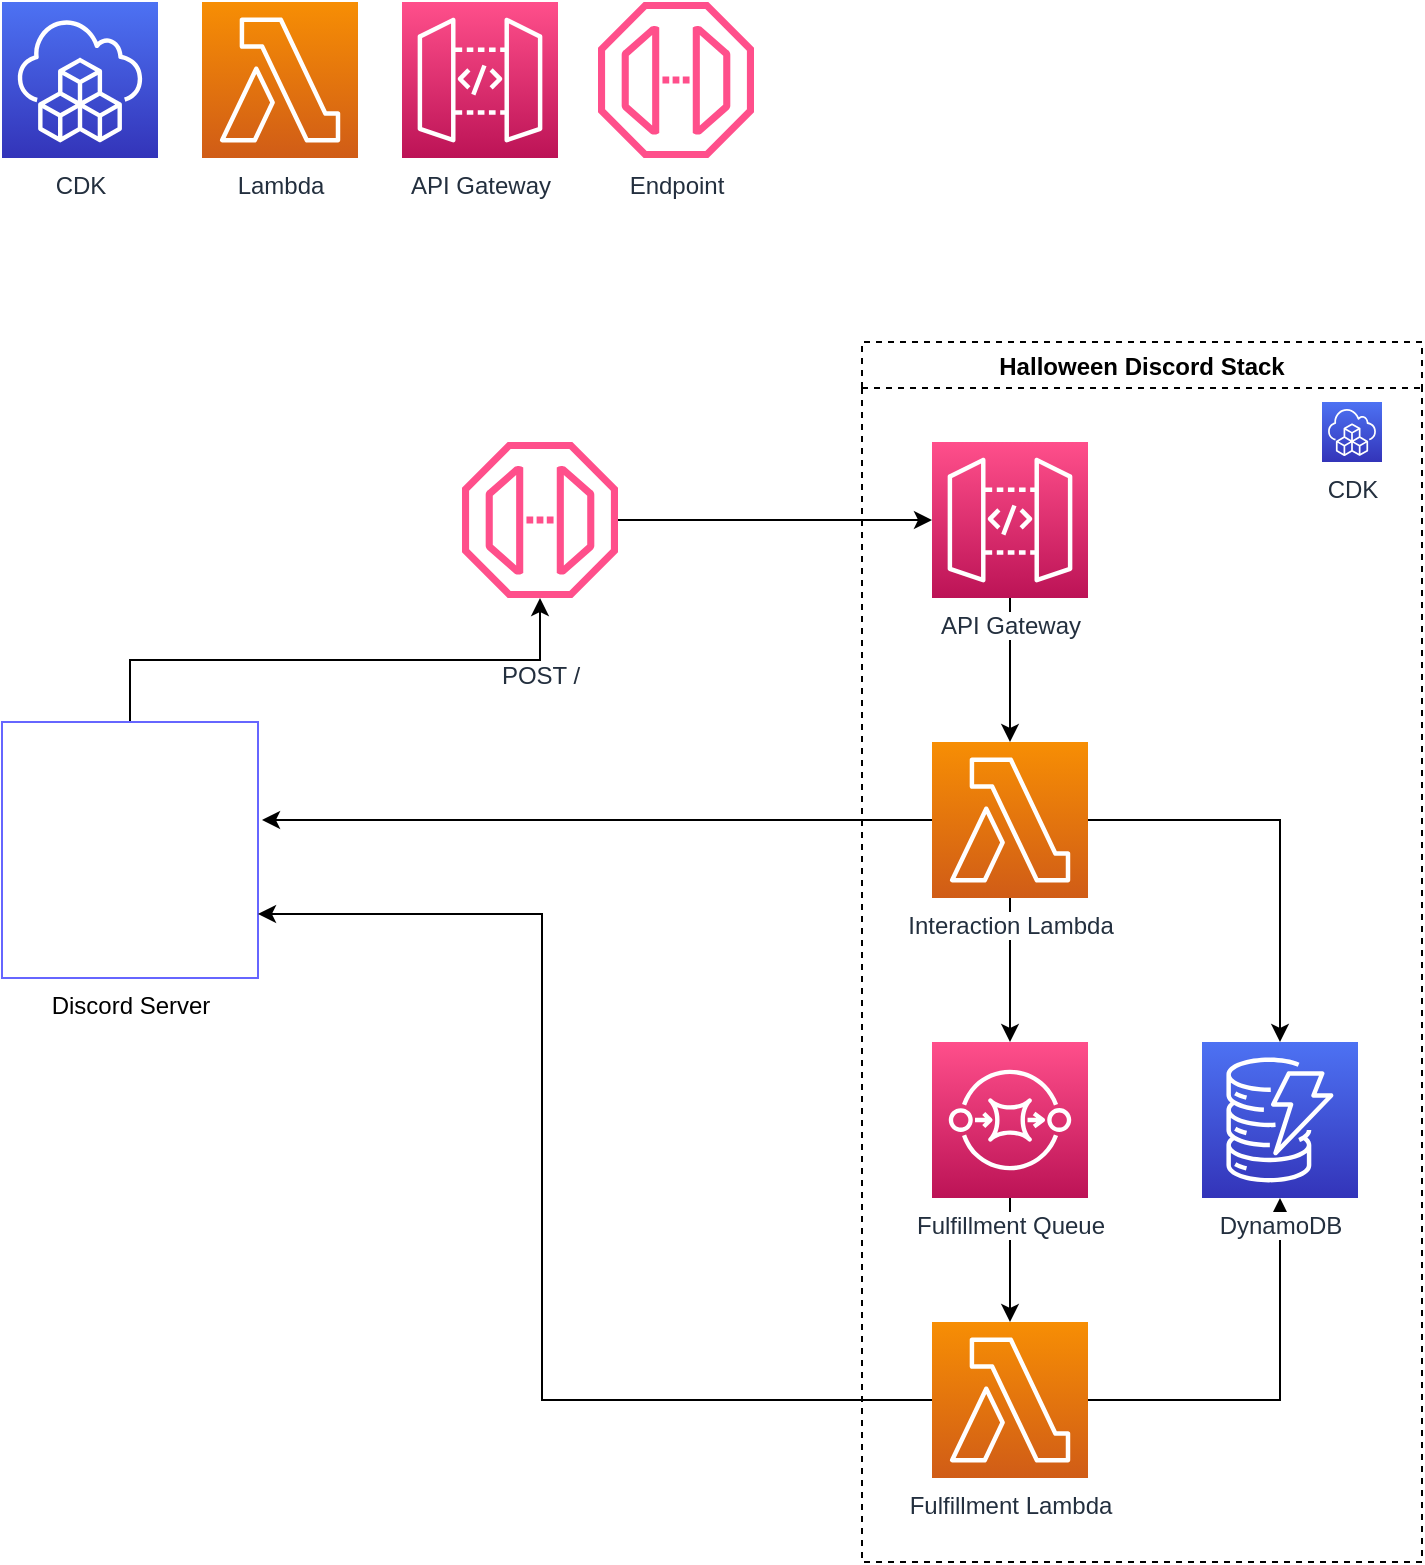 <mxfile version="15.5.0" type="github">
  <diagram id="lnBdcAsuuI5BvBr5o2wi" name="Page-1">
    <mxGraphModel dx="1422" dy="822" grid="1" gridSize="10" guides="1" tooltips="1" connect="1" arrows="1" fold="1" page="1" pageScale="1" pageWidth="850" pageHeight="1100" math="0" shadow="0">
      <root>
        <mxCell id="0" />
        <mxCell id="1" parent="0" />
        <mxCell id="oSQUYnhXIT-6xbtQuUzK-5" value="CDK" style="sketch=0;points=[[0,0,0],[0.25,0,0],[0.5,0,0],[0.75,0,0],[1,0,0],[0,1,0],[0.25,1,0],[0.5,1,0],[0.75,1,0],[1,1,0],[0,0.25,0],[0,0.5,0],[0,0.75,0],[1,0.25,0],[1,0.5,0],[1,0.75,0]];outlineConnect=0;fontColor=#232F3E;gradientColor=#4D72F3;gradientDirection=north;fillColor=#3334B9;strokeColor=#ffffff;dashed=0;verticalLabelPosition=bottom;verticalAlign=top;align=center;html=1;fontSize=12;fontStyle=0;aspect=fixed;shape=mxgraph.aws4.resourceIcon;resIcon=mxgraph.aws4.cloud_development_kit;" parent="1" vertex="1">
          <mxGeometry x="10" y="10" width="78" height="78" as="geometry" />
        </mxCell>
        <mxCell id="oSQUYnhXIT-6xbtQuUzK-7" value="Lambda" style="sketch=0;points=[[0,0,0],[0.25,0,0],[0.5,0,0],[0.75,0,0],[1,0,0],[0,1,0],[0.25,1,0],[0.5,1,0],[0.75,1,0],[1,1,0],[0,0.25,0],[0,0.5,0],[0,0.75,0],[1,0.25,0],[1,0.5,0],[1,0.75,0]];outlineConnect=0;fontColor=#232F3E;gradientColor=#F78E04;gradientDirection=north;fillColor=#D05C17;strokeColor=#ffffff;dashed=0;verticalLabelPosition=bottom;verticalAlign=top;align=center;html=1;fontSize=12;fontStyle=0;aspect=fixed;shape=mxgraph.aws4.resourceIcon;resIcon=mxgraph.aws4.lambda;" parent="1" vertex="1">
          <mxGeometry x="110" y="10" width="78" height="78" as="geometry" />
        </mxCell>
        <mxCell id="oSQUYnhXIT-6xbtQuUzK-8" value="API Gateway" style="sketch=0;points=[[0,0,0],[0.25,0,0],[0.5,0,0],[0.75,0,0],[1,0,0],[0,1,0],[0.25,1,0],[0.5,1,0],[0.75,1,0],[1,1,0],[0,0.25,0],[0,0.5,0],[0,0.75,0],[1,0.25,0],[1,0.5,0],[1,0.75,0]];outlineConnect=0;fontColor=#232F3E;gradientColor=#FF4F8B;gradientDirection=north;fillColor=#BC1356;strokeColor=#ffffff;dashed=0;verticalLabelPosition=bottom;verticalAlign=top;align=center;html=1;fontSize=12;fontStyle=0;aspect=fixed;shape=mxgraph.aws4.resourceIcon;resIcon=mxgraph.aws4.api_gateway;" parent="1" vertex="1">
          <mxGeometry x="210" y="10" width="78" height="78" as="geometry" />
        </mxCell>
        <mxCell id="oSQUYnhXIT-6xbtQuUzK-9" value="Endpoint" style="sketch=0;outlineConnect=0;fontColor=#232F3E;gradientColor=none;fillColor=#FF4F8B;strokeColor=none;dashed=0;verticalLabelPosition=bottom;verticalAlign=top;align=center;html=1;fontSize=12;fontStyle=0;aspect=fixed;pointerEvents=1;shape=mxgraph.aws4.endpoint;" parent="1" vertex="1">
          <mxGeometry x="308" y="10" width="78" height="78" as="geometry" />
        </mxCell>
        <mxCell id="oSQUYnhXIT-6xbtQuUzK-32" value="Halloween Discord Stack" style="swimlane;dashed=1;strokeColor=default;strokeWidth=1;" parent="1" vertex="1">
          <mxGeometry x="440" y="180" width="280" height="610" as="geometry">
            <mxRectangle x="410" y="210" width="180" height="23" as="alternateBounds" />
          </mxGeometry>
        </mxCell>
        <mxCell id="oSQUYnhXIT-6xbtQuUzK-20" value="CDK" style="sketch=0;points=[[0,0,0],[0.25,0,0],[0.5,0,0],[0.75,0,0],[1,0,0],[0,1,0],[0.25,1,0],[0.5,1,0],[0.75,1,0],[1,1,0],[0,0.25,0],[0,0.5,0],[0,0.75,0],[1,0.25,0],[1,0.5,0],[1,0.75,0]];outlineConnect=0;fontColor=#232F3E;gradientColor=#4D72F3;gradientDirection=north;fillColor=#3334B9;strokeColor=#ffffff;dashed=0;verticalLabelPosition=bottom;verticalAlign=top;align=center;html=1;fontSize=12;fontStyle=0;aspect=fixed;shape=mxgraph.aws4.resourceIcon;resIcon=mxgraph.aws4.cloud_development_kit;" parent="oSQUYnhXIT-6xbtQuUzK-32" vertex="1">
          <mxGeometry x="230" y="30" width="30" height="30" as="geometry" />
        </mxCell>
        <mxCell id="9752AHz9aHxP6KpXcJha-4" style="edgeStyle=orthogonalEdgeStyle;rounded=0;orthogonalLoop=1;jettySize=auto;html=1;exitX=1;exitY=0.5;exitDx=0;exitDy=0;exitPerimeter=0;" edge="1" parent="oSQUYnhXIT-6xbtQuUzK-32" source="oSQUYnhXIT-6xbtQuUzK-58" target="9752AHz9aHxP6KpXcJha-1">
          <mxGeometry relative="1" as="geometry" />
        </mxCell>
        <mxCell id="oSQUYnhXIT-6xbtQuUzK-58" value="Fulfillment Lambda" style="sketch=0;points=[[0,0,0],[0.25,0,0],[0.5,0,0],[0.75,0,0],[1,0,0],[0,1,0],[0.25,1,0],[0.5,1,0],[0.75,1,0],[1,1,0],[0,0.25,0],[0,0.5,0],[0,0.75,0],[1,0.25,0],[1,0.5,0],[1,0.75,0]];outlineConnect=0;fontColor=#232F3E;gradientColor=#F78E04;gradientDirection=north;fillColor=#D05C17;strokeColor=#ffffff;dashed=0;verticalLabelPosition=bottom;verticalAlign=top;align=center;html=1;fontSize=12;fontStyle=0;aspect=fixed;shape=mxgraph.aws4.resourceIcon;resIcon=mxgraph.aws4.lambda;labelBackgroundColor=default;" parent="oSQUYnhXIT-6xbtQuUzK-32" vertex="1">
          <mxGeometry x="35" y="490" width="78" height="78" as="geometry" />
        </mxCell>
        <mxCell id="oSQUYnhXIT-6xbtQuUzK-79" style="edgeStyle=orthogonalEdgeStyle;rounded=0;jumpStyle=sharp;orthogonalLoop=1;jettySize=auto;html=1;exitX=0.5;exitY=1;exitDx=0;exitDy=0;exitPerimeter=0;shadow=0;" parent="oSQUYnhXIT-6xbtQuUzK-32" source="oSQUYnhXIT-6xbtQuUzK-73" target="oSQUYnhXIT-6xbtQuUzK-74" edge="1">
          <mxGeometry relative="1" as="geometry" />
        </mxCell>
        <mxCell id="oSQUYnhXIT-6xbtQuUzK-73" value="API Gateway" style="sketch=0;points=[[0,0,0],[0.25,0,0],[0.5,0,0],[0.75,0,0],[1,0,0],[0,1,0],[0.25,1,0],[0.5,1,0],[0.75,1,0],[1,1,0],[0,0.25,0],[0,0.5,0],[0,0.75,0],[1,0.25,0],[1,0.5,0],[1,0.75,0]];outlineConnect=0;fontColor=#232F3E;gradientColor=#FF4F8B;gradientDirection=north;fillColor=#BC1356;strokeColor=#ffffff;dashed=0;verticalLabelPosition=bottom;verticalAlign=top;align=center;html=1;fontSize=12;fontStyle=0;aspect=fixed;shape=mxgraph.aws4.resourceIcon;resIcon=mxgraph.aws4.api_gateway;labelBackgroundColor=default;" parent="oSQUYnhXIT-6xbtQuUzK-32" vertex="1">
          <mxGeometry x="35" y="50" width="78" height="78" as="geometry" />
        </mxCell>
        <mxCell id="oSQUYnhXIT-6xbtQuUzK-81" style="edgeStyle=orthogonalEdgeStyle;rounded=0;jumpStyle=sharp;orthogonalLoop=1;jettySize=auto;html=1;exitX=0.5;exitY=1;exitDx=0;exitDy=0;exitPerimeter=0;shadow=0;" parent="oSQUYnhXIT-6xbtQuUzK-32" source="oSQUYnhXIT-6xbtQuUzK-74" target="oSQUYnhXIT-6xbtQuUzK-75" edge="1">
          <mxGeometry relative="1" as="geometry" />
        </mxCell>
        <mxCell id="9752AHz9aHxP6KpXcJha-5" style="edgeStyle=orthogonalEdgeStyle;rounded=0;orthogonalLoop=1;jettySize=auto;html=1;exitX=1;exitY=0.5;exitDx=0;exitDy=0;exitPerimeter=0;" edge="1" parent="oSQUYnhXIT-6xbtQuUzK-32" source="oSQUYnhXIT-6xbtQuUzK-74" target="9752AHz9aHxP6KpXcJha-1">
          <mxGeometry relative="1" as="geometry" />
        </mxCell>
        <mxCell id="oSQUYnhXIT-6xbtQuUzK-74" value="Interaction Lambda" style="sketch=0;points=[[0,0,0],[0.25,0,0],[0.5,0,0],[0.75,0,0],[1,0,0],[0,1,0],[0.25,1,0],[0.5,1,0],[0.75,1,0],[1,1,0],[0,0.25,0],[0,0.5,0],[0,0.75,0],[1,0.25,0],[1,0.5,0],[1,0.75,0]];outlineConnect=0;fontColor=#232F3E;gradientColor=#F78E04;gradientDirection=north;fillColor=#D05C17;strokeColor=#ffffff;dashed=0;verticalLabelPosition=bottom;verticalAlign=top;align=center;html=1;fontSize=12;fontStyle=0;aspect=fixed;shape=mxgraph.aws4.resourceIcon;resIcon=mxgraph.aws4.lambda;labelBackgroundColor=default;" parent="oSQUYnhXIT-6xbtQuUzK-32" vertex="1">
          <mxGeometry x="35" y="200" width="78" height="78" as="geometry" />
        </mxCell>
        <mxCell id="oSQUYnhXIT-6xbtQuUzK-82" style="edgeStyle=orthogonalEdgeStyle;rounded=0;jumpStyle=sharp;orthogonalLoop=1;jettySize=auto;html=1;exitX=0.5;exitY=1;exitDx=0;exitDy=0;exitPerimeter=0;shadow=0;" parent="oSQUYnhXIT-6xbtQuUzK-32" source="oSQUYnhXIT-6xbtQuUzK-75" target="oSQUYnhXIT-6xbtQuUzK-58" edge="1">
          <mxGeometry relative="1" as="geometry" />
        </mxCell>
        <mxCell id="oSQUYnhXIT-6xbtQuUzK-75" value="Fulfillment Queue" style="sketch=0;points=[[0,0,0],[0.25,0,0],[0.5,0,0],[0.75,0,0],[1,0,0],[0,1,0],[0.25,1,0],[0.5,1,0],[0.75,1,0],[1,1,0],[0,0.25,0],[0,0.5,0],[0,0.75,0],[1,0.25,0],[1,0.5,0],[1,0.75,0]];outlineConnect=0;fontColor=#232F3E;gradientColor=#FF4F8B;gradientDirection=north;fillColor=#BC1356;strokeColor=#ffffff;dashed=0;verticalLabelPosition=bottom;verticalAlign=top;align=center;html=1;fontSize=12;fontStyle=0;aspect=fixed;shape=mxgraph.aws4.resourceIcon;resIcon=mxgraph.aws4.sqs;labelBackgroundColor=default;" parent="oSQUYnhXIT-6xbtQuUzK-32" vertex="1">
          <mxGeometry x="35" y="350" width="78" height="78" as="geometry" />
        </mxCell>
        <mxCell id="9752AHz9aHxP6KpXcJha-1" value="DynamoDB" style="sketch=0;points=[[0,0,0],[0.25,0,0],[0.5,0,0],[0.75,0,0],[1,0,0],[0,1,0],[0.25,1,0],[0.5,1,0],[0.75,1,0],[1,1,0],[0,0.25,0],[0,0.5,0],[0,0.75,0],[1,0.25,0],[1,0.5,0],[1,0.75,0]];outlineConnect=0;fontColor=#232F3E;gradientColor=#4D72F3;gradientDirection=north;fillColor=#3334B9;strokeColor=#ffffff;dashed=0;verticalLabelPosition=bottom;verticalAlign=top;align=center;html=1;fontSize=12;fontStyle=0;aspect=fixed;shape=mxgraph.aws4.resourceIcon;resIcon=mxgraph.aws4.dynamodb;labelBackgroundColor=default;" vertex="1" parent="oSQUYnhXIT-6xbtQuUzK-32">
          <mxGeometry x="170" y="350" width="78" height="78" as="geometry" />
        </mxCell>
        <mxCell id="oSQUYnhXIT-6xbtQuUzK-93" style="edgeStyle=orthogonalEdgeStyle;rounded=0;jumpStyle=sharp;orthogonalLoop=1;jettySize=auto;html=1;exitX=0.5;exitY=0;exitDx=0;exitDy=0;shadow=0;startArrow=none;startFill=0;endArrow=classic;endFill=1;" parent="1" source="oSQUYnhXIT-6xbtQuUzK-19" target="oSQUYnhXIT-6xbtQuUzK-76" edge="1">
          <mxGeometry relative="1" as="geometry" />
        </mxCell>
        <mxCell id="oSQUYnhXIT-6xbtQuUzK-19" value="Discord Server" style="shape=image;html=1;verticalAlign=top;verticalLabelPosition=bottom;labelBackgroundColor=#ffffff;imageAspect=0;aspect=fixed;image=https://cdn4.iconfinder.com/data/icons/logos-and-brands/512/91_Discord_logo_logos-128.png;imageBorder=#6666FF;" parent="1" vertex="1">
          <mxGeometry x="10" y="370" width="128" height="128" as="geometry" />
        </mxCell>
        <mxCell id="oSQUYnhXIT-6xbtQuUzK-78" style="edgeStyle=orthogonalEdgeStyle;rounded=0;jumpStyle=sharp;orthogonalLoop=1;jettySize=auto;html=1;shadow=0;entryX=0;entryY=0.5;entryDx=0;entryDy=0;entryPerimeter=0;" parent="1" source="oSQUYnhXIT-6xbtQuUzK-76" target="oSQUYnhXIT-6xbtQuUzK-73" edge="1">
          <mxGeometry relative="1" as="geometry">
            <mxPoint x="390" y="370" as="targetPoint" />
          </mxGeometry>
        </mxCell>
        <mxCell id="oSQUYnhXIT-6xbtQuUzK-76" value="POST /" style="sketch=0;outlineConnect=0;fontColor=#232F3E;gradientColor=none;fillColor=#FF4F8B;strokeColor=none;dashed=0;verticalLabelPosition=bottom;verticalAlign=middle;align=center;html=1;fontSize=12;fontStyle=0;aspect=fixed;pointerEvents=1;shape=mxgraph.aws4.endpoint;labelBackgroundColor=default;labelPosition=center;" parent="1" vertex="1">
          <mxGeometry x="240" y="230" width="78" height="78" as="geometry" />
        </mxCell>
        <mxCell id="oSQUYnhXIT-6xbtQuUzK-83" style="edgeStyle=orthogonalEdgeStyle;rounded=0;jumpStyle=sharp;orthogonalLoop=1;jettySize=auto;html=1;exitX=0;exitY=0.5;exitDx=0;exitDy=0;exitPerimeter=0;entryX=1;entryY=0.75;entryDx=0;entryDy=0;shadow=0;" parent="1" source="oSQUYnhXIT-6xbtQuUzK-58" target="oSQUYnhXIT-6xbtQuUzK-19" edge="1">
          <mxGeometry relative="1" as="geometry">
            <Array as="points">
              <mxPoint x="280" y="709" />
              <mxPoint x="280" y="466" />
            </Array>
          </mxGeometry>
        </mxCell>
        <mxCell id="oSQUYnhXIT-6xbtQuUzK-91" style="edgeStyle=orthogonalEdgeStyle;rounded=0;jumpStyle=sharp;orthogonalLoop=1;jettySize=auto;html=1;exitX=0;exitY=0.5;exitDx=0;exitDy=0;exitPerimeter=0;shadow=0;startArrow=none;startFill=0;endArrow=classic;endFill=1;" parent="1" source="oSQUYnhXIT-6xbtQuUzK-74" edge="1">
          <mxGeometry relative="1" as="geometry">
            <mxPoint x="140" y="419" as="targetPoint" />
          </mxGeometry>
        </mxCell>
      </root>
    </mxGraphModel>
  </diagram>
</mxfile>
